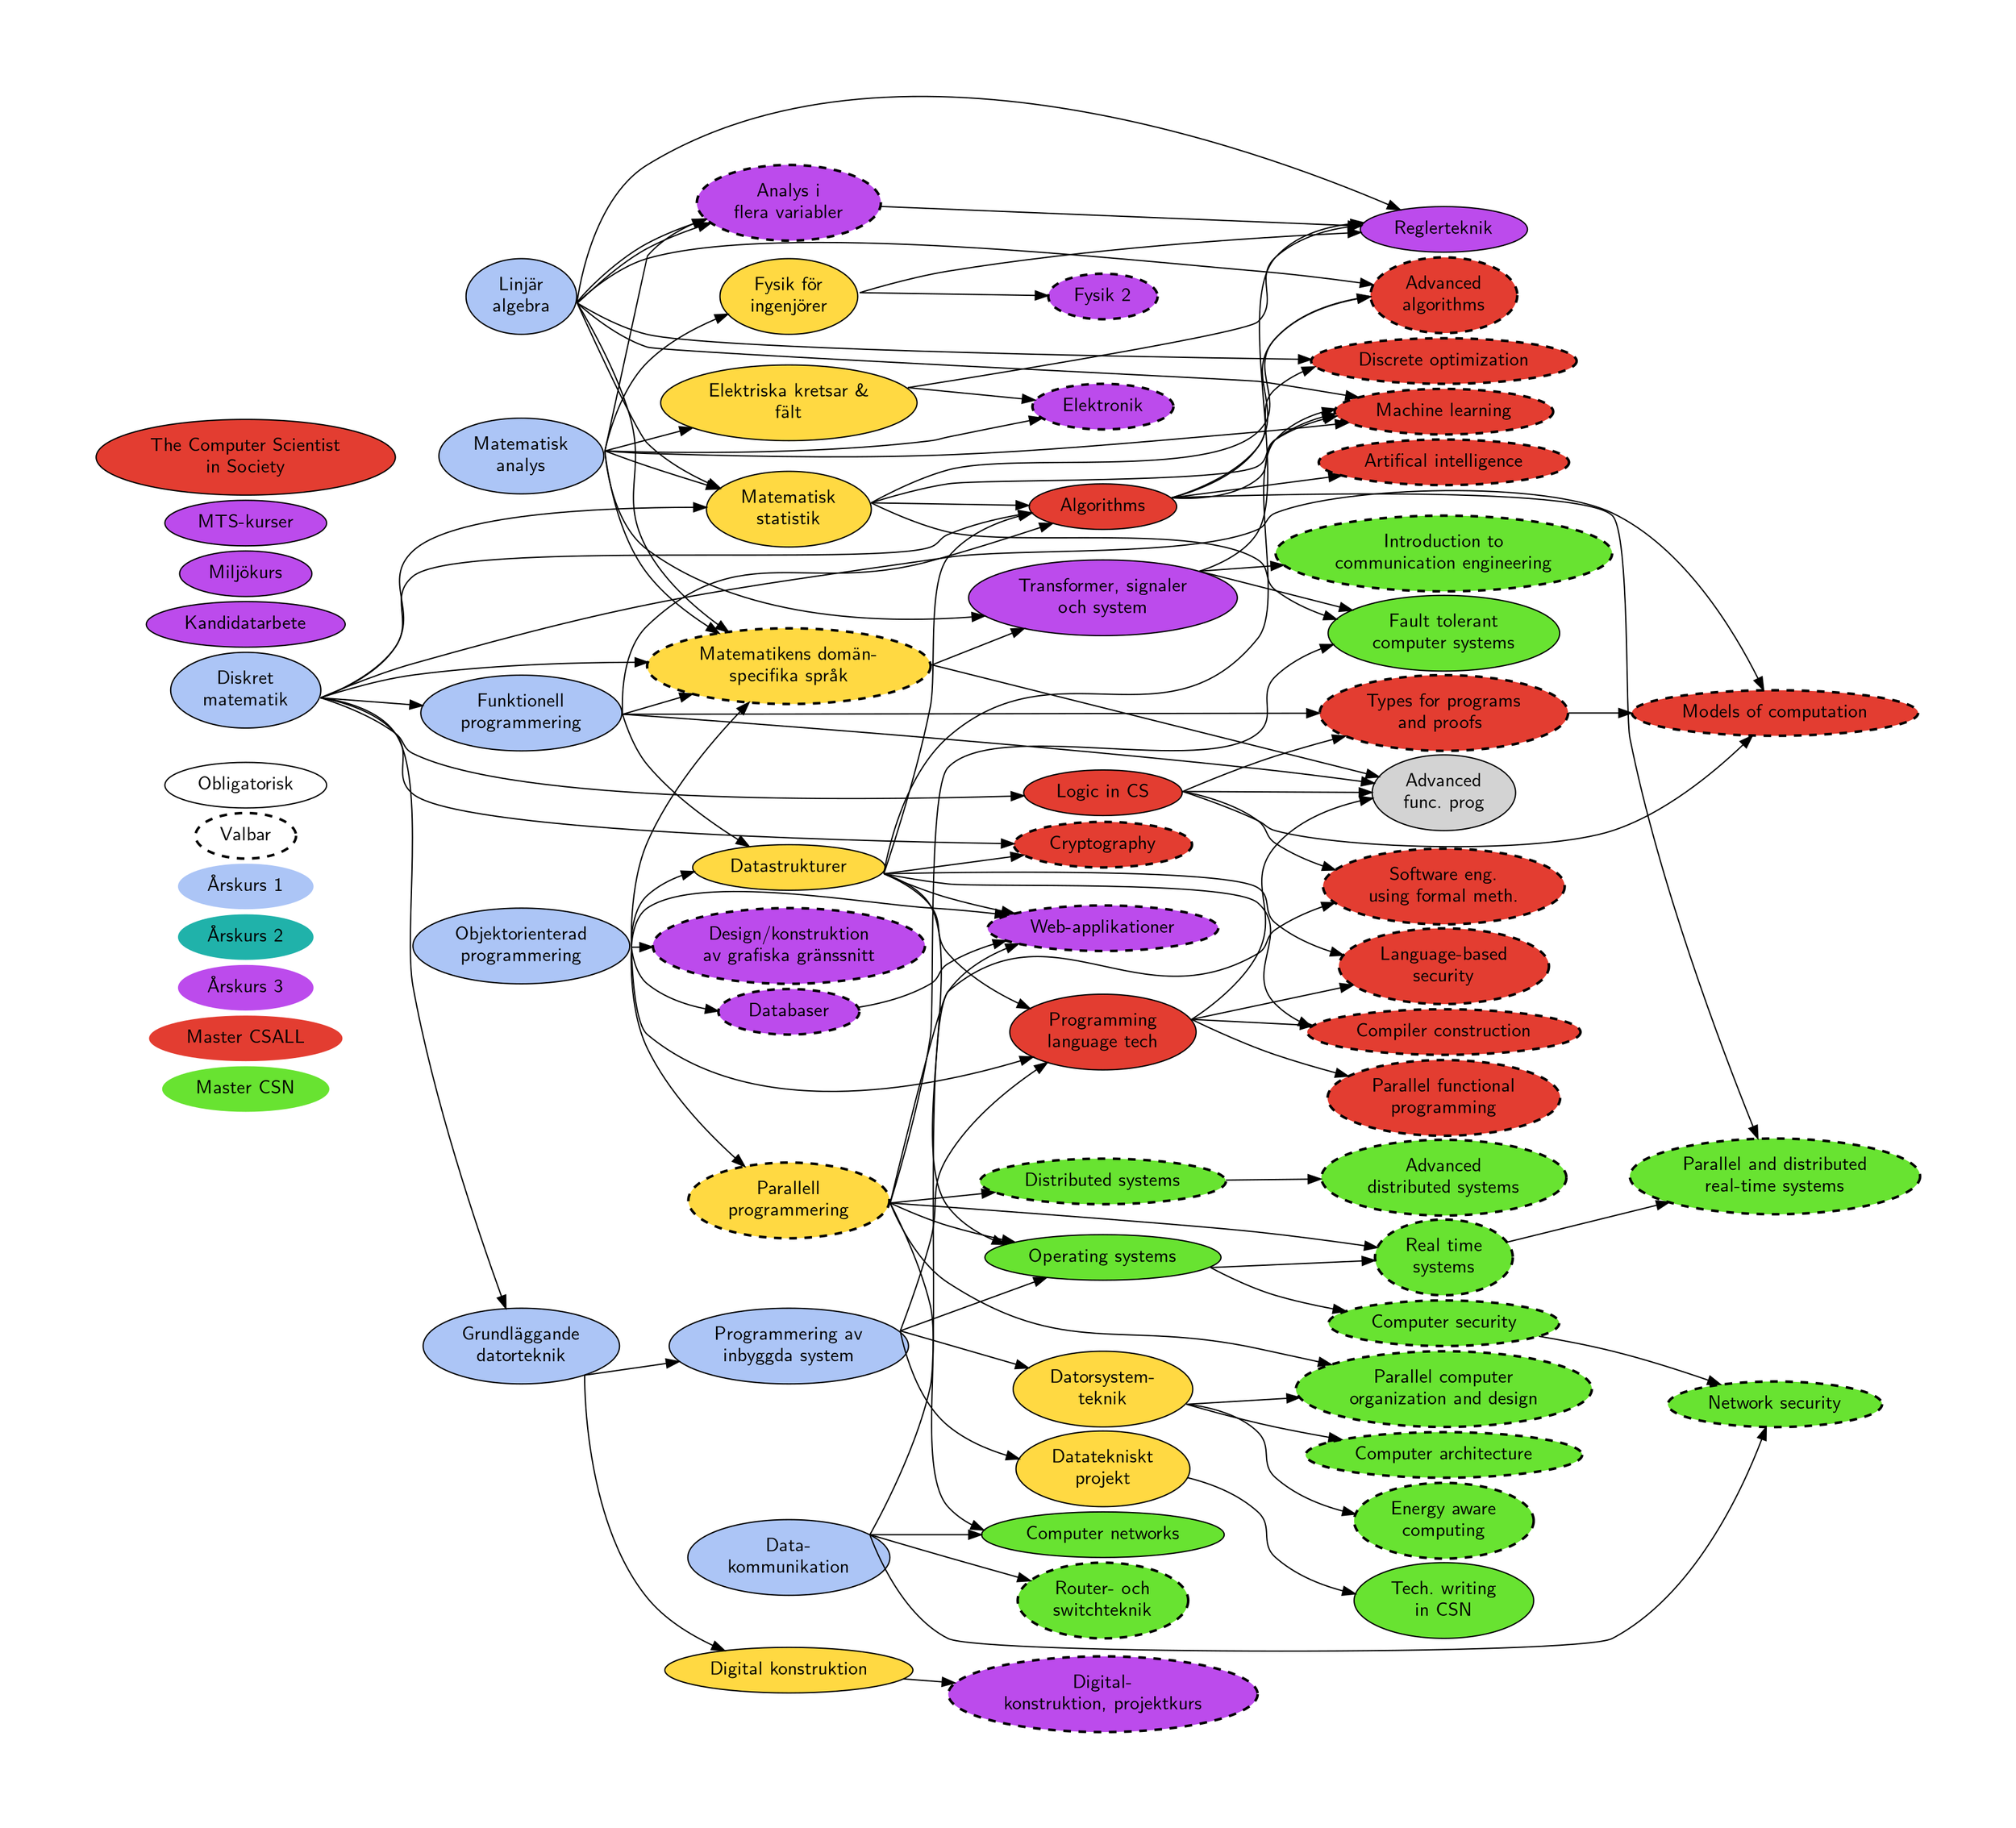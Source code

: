 digraph {

    //nodesep=1
    //concentrate=true;
    //[tailport=n];
    constraint=true;

        ratio=fill
        graph[margin="1,1"]
        ranksep = 1
        rankdir = LR
        //graph [layout = twopi]

        edge[sametail=t1];
        //node [headport=sw];
        nodesep=0.05
        ranksep = 0.2
        fixedsize=true
        //K=10
        //[splines=ortho, overlap = false];
        //graph [splines="ortho", nodesep = "0.01", overlap = prism];
        //overlap=prism;
        //arrowsize=10.0
        //splines=true
        node [fontname="Latin Modern Sans", fontsize=15]
        fontname="Latin Modern Sans"

        node [style="solid,filled"]
        //edge[penwidth=1.5];

        subgraph Legend {
        ordering=out

          //tailport=se
            node [pin=true]
            label = "Teckenförklaring"
            style=tapered;
            penwidth=0;
            color=lightgrey;
            DM2 [fillcolor = "#68E331", label="Master CSN", penwidth=0, pos="1,2!", pin=true]
            DM1 [fillcolor = "#E33D31", label="Master CSALL", penwidth=0]
            D3 [fillcolor = "#BC4BEC", label="Årskurs 3", penwidth=0]
            D2 [fillcolor = "#20B2AA", label="Årskurs 2", penwidth=0]
            D1 [fillcolor = "#ACC5F6", label="Årskurs 1", penwidth=0]

            Valbar [style="dashed", penwidth=2]
            Obligatorisk [style="solid"]
        }

        subgraph Fulhack {
            node[shape=none, width=1, height=0, label="",  style=invis];
            edge[dir=none, style=invis];
            L1 ->L1
        }


        subgraph TKDAT1 {
          //concentrate=true;
            label = "TKDAT-1"
                // rank = same

                node [fillcolor="#ACC5F6"]
                haskell  [label = "Funktionell\nprogrammering"]
                diskmat  [label = "Diskret\nmatematik"]
                linalg   [label = "Linjär\nalgebra"]
                digodat  [label = "Grundläggande\ndatorteknik"]
                analys   [label = "Matematisk\nanalys"]
                mop      [label = "Programmering av\ninbyggda system"]
                datakom  [label = "Data-\nkommunikation"]
                oop      [label = "Objektorienterad\nprogrammering"]
        }
        //edge[sametail=t1,samehead=h1]
            diskmat -> digodat
            diskmat -> haskell
            digodat -> mop

            subgraph TKDAT2 {
            //edge[samehead=h2, sametail=t2];
            //edge[sametail=t2];
            tailport=se
                label = "TKDAT-2"
                    // rank = same
                    node [fillcolor="#FFD942"]
                    matstat  [label = "Matematisk\nstatistik"]
                    fysik    [label = "Fysik för\ningenjörer"]
                    dstrukt  [label = "Datastrukturer"]
                    syntes   [label = "Digital konstruktion"]
                    dtekproj [label = "Datatekniskt\nprojekt"]
                    el       [label = "Elektriska kretsar &\nfält"]
                    subgraph {
                        node [style="dashed, filled", penwidth=2]
                        matdom     [label = "Matematikens domän-\nspecifika språk"]
                        concurrent [label = "Parallell\nprogrammering"]
                    }
                    dst      [ label = "Datorsystem-\nteknik"]
            }
            mop -> dtekproj
            haskell -> dstrukt
            oop -> dstrukt
            oop -> concurrent
            digodat -> syntes
            mop -> dst
            analys -> fysik
            linalg -> matstat
            analys -> matstat
            //edge[sametail=t2,samehead=h2];
            diskmat -> matstat
            analys -> el
            haskell -> matdom
            oop -> matdom
            diskmat -> matdom
            linalg -> matdom
            analys -> matdom

            subgraph TKDAT3 {
                label = "TKDAT-3"
                    // rank = same
                    node [fillcolor = "#BC4BEC"]
                    tss      [label = "Transformer, signaler\noch system"]
                    regler   [label = "Reglerteknik"]
                    kandidat [label = "Kandidatarbete"]
                    barsaft  [label = "Miljökurs"]
                    mts      [label = "MTS-kurser"]
                    subgraph {
                        node [style="dashed, filled", penwidth=2]
                        elektronik [label="Elektronik"]
                        databas    [label="Databaser"]
                        flervar    [label = "Analys i\nflera variabler"]
                        digkonstr  [label = "Digital-\nkonstruktion, projektkurs"]
                        fysik2     [label = "Fysik 2"]
                        web        [label = "Web-applikationer"]
                        deskonstr  [label = "Design/konstruktion\nav grafiska gränssnitt"]
                    }
            }
            //edge[sametail=t2,samehead=h2]
        analys -> elektronik
            el -> elektronik
            tss -> regler
            analys -> tss
            fysik -> regler
            el -> regler
            linalg -> flervar
            linalg -> regler
            oop -> databas
            matdom -> tss
            matdom -> advFunc
            fysik -> fysik2
            oop -> deskonstr
            oop -> web
            databas -> web
            datakom -> web
            dstrukt -> web

            subgraph CSALL {

                label = "CSALL"
                    // rank = same
                    node [fillcolor="#E33D31"]
                    prolang    [label = "Programming\nlanguage tech"]
                    algoritmer [label = "Algorithms"]
                    logik      [label = "Logic in CS"]
                    cscience   [label = "The Computer Scientist\nin Society"]

                    // Valbara
                    subgraph {
                        node [style="dashed, filled", penwidth=2]
                        advAlg   [label = "Advanced\nalgorithms"]
                        discopt  [label = "Discrete optimization"]
                        ml       [label = "Machine learning"]
                        ai       [label = "Artifical intelligence"]
                        models   [label = "Models of computation"]
                        types    [label = "Types for programs\nand proofs "]
                        softEng  [label = "Software eng.\nusing formal meth."]
                        compilerConst [label="Compiler construction"]
                        advFunc  [label = "Advanced\nfunc. prog"]
                        paraFunc [label = "Parallel functional\nprogramming"]
                        crypto   [label = "Cryptography"]
                        langsecurity [label = "Language-based\nsecurity"]
                    }
            }

            //edge[sametail=t3,samehead=h3]
            algoritmer -> advAlg
            matstat -> advAlg
            //edge[sametail=t3,samehead=h1]
            linalg -> advAlg
            //edge[sametail=t1,samehead=h1]
            mop -> prolang
            dstrukt -> prolang
            algoritmer -> ml
            prolang -> paraFunc
            //edge[sametail=t4,samehead=h1];
            diskmat -> models
            //edge[sametail=t1,samehead=h1];
            logik -> models
            //edge[sametail=t6,samehead=h6]
            diskmat -> crypto
            dstrukt -> crypto
            oop -> prolang
            //edge[sametail=t2,samehead=h1]
            haskell -> types
            //edge[sametail=t1,samehead=h1]
            logik -> types
            types -> models
            algoritmer -> discopt
            //edge[sametail=t2,samehead=h1];
            linalg -> discopt
            //edge[sametail=t1,samehead=h1];

            //edge[sametail=t2,samehead=h1];
            concurrent -> softEng
            //edge[sametail=t1,samehead=h1];
            dstrukt -> ml
            logik -> softEng
            //edge[sametail=t3,samehead=h1]
            diskmat -> logik  [minlen = 3]
            //edge[sametail=t1,samehead=h1];
            analys -> ml
            //edge[sametail=t3,samehead=h1]
            matstat -> ml
            //edge[sametail=t1,samehead=h1]
            linalg -> ml
            haskell -> advFunc
            prolang -> advFunc
            logik -> advFunc
            algoritmer -> ai
            dstrukt -> compilerConst
            prolang -> langsecurity
            //edge[sametail=t3,samehead=h1];
            dstrukt -> langsecurity
            //edge[sametail=t1,samehead=h1];
            prolang -> compilerConst

            subgraph CSN {
                node [fillcolor="#68E331"]
                computerNetworks [label="Computer networks"]
                oS [label="Operating systems"]
                ftcs [label="Fault tolerant\ncomputer systems"]
                techwrite [label = "Tech. writing\nin CSN"]

                // Valbara
                subgraph {
                    node [style="dashed, filled", penwidth=2]
                    advDistSys [label="Advanced\ndistributed systems"]
                    networkSecurity [label="Network security"]
                    computerSecurity [label="Computer security"]
                    rts [label="Real time\nsystems"]
                    parallelOrganization [label="Parallel computer\norganization and design"]
                    parallelRTS [label="Parallel and distributed\nreal-time systems"]
                    distSys [label="Distributed systems"]
                    energyComp [label="Energy aware\ncomputing"]
                    routerSwitch [label="Router- och\nswitchteknik"]
                    commEng [label="Introduction to\ncommunication engineering"]
                    compArch [label="Computer architecture"]
                }
            }
            dtekproj -> techwrite
                dst -> compArch
                tss -> commEng
                datakom -> routerSwitch
                dst -> energyComp
                matstat -> ftcs
                tss -> ftcs
                concurrent -> ftcs
                concurrent -> distSys
                distSys -> advDistSys
                datakom -> networkSecurity
                datakom -> computerNetworks
                concurrent -> computerNetworks
                dstrukt -> oS
                mop -> oS
                concurrent -> oS
                oS -> computerSecurity
                oS -> rts
                concurrent -> rts
                rts -> parallelRTS
                algoritmer -> parallelRTS
                computerSecurity -> networkSecurity
                concurrent -> parallelOrganization
                dst -> parallelOrganization


                syntes -> digkonstr
                linalg -> flervar
                analys -> flervar
                flervar -> regler
                dstrukt -> algoritmer
                haskell -> algoritmer
                //edge[sametail=t2,samehead=h1];
                diskmat -> algoritmer
                //edge[sametail=t1,samehead=h1];
                matstat -> algoritmer

//                lolnode [label="", image="sndlogo.svg"]


}
